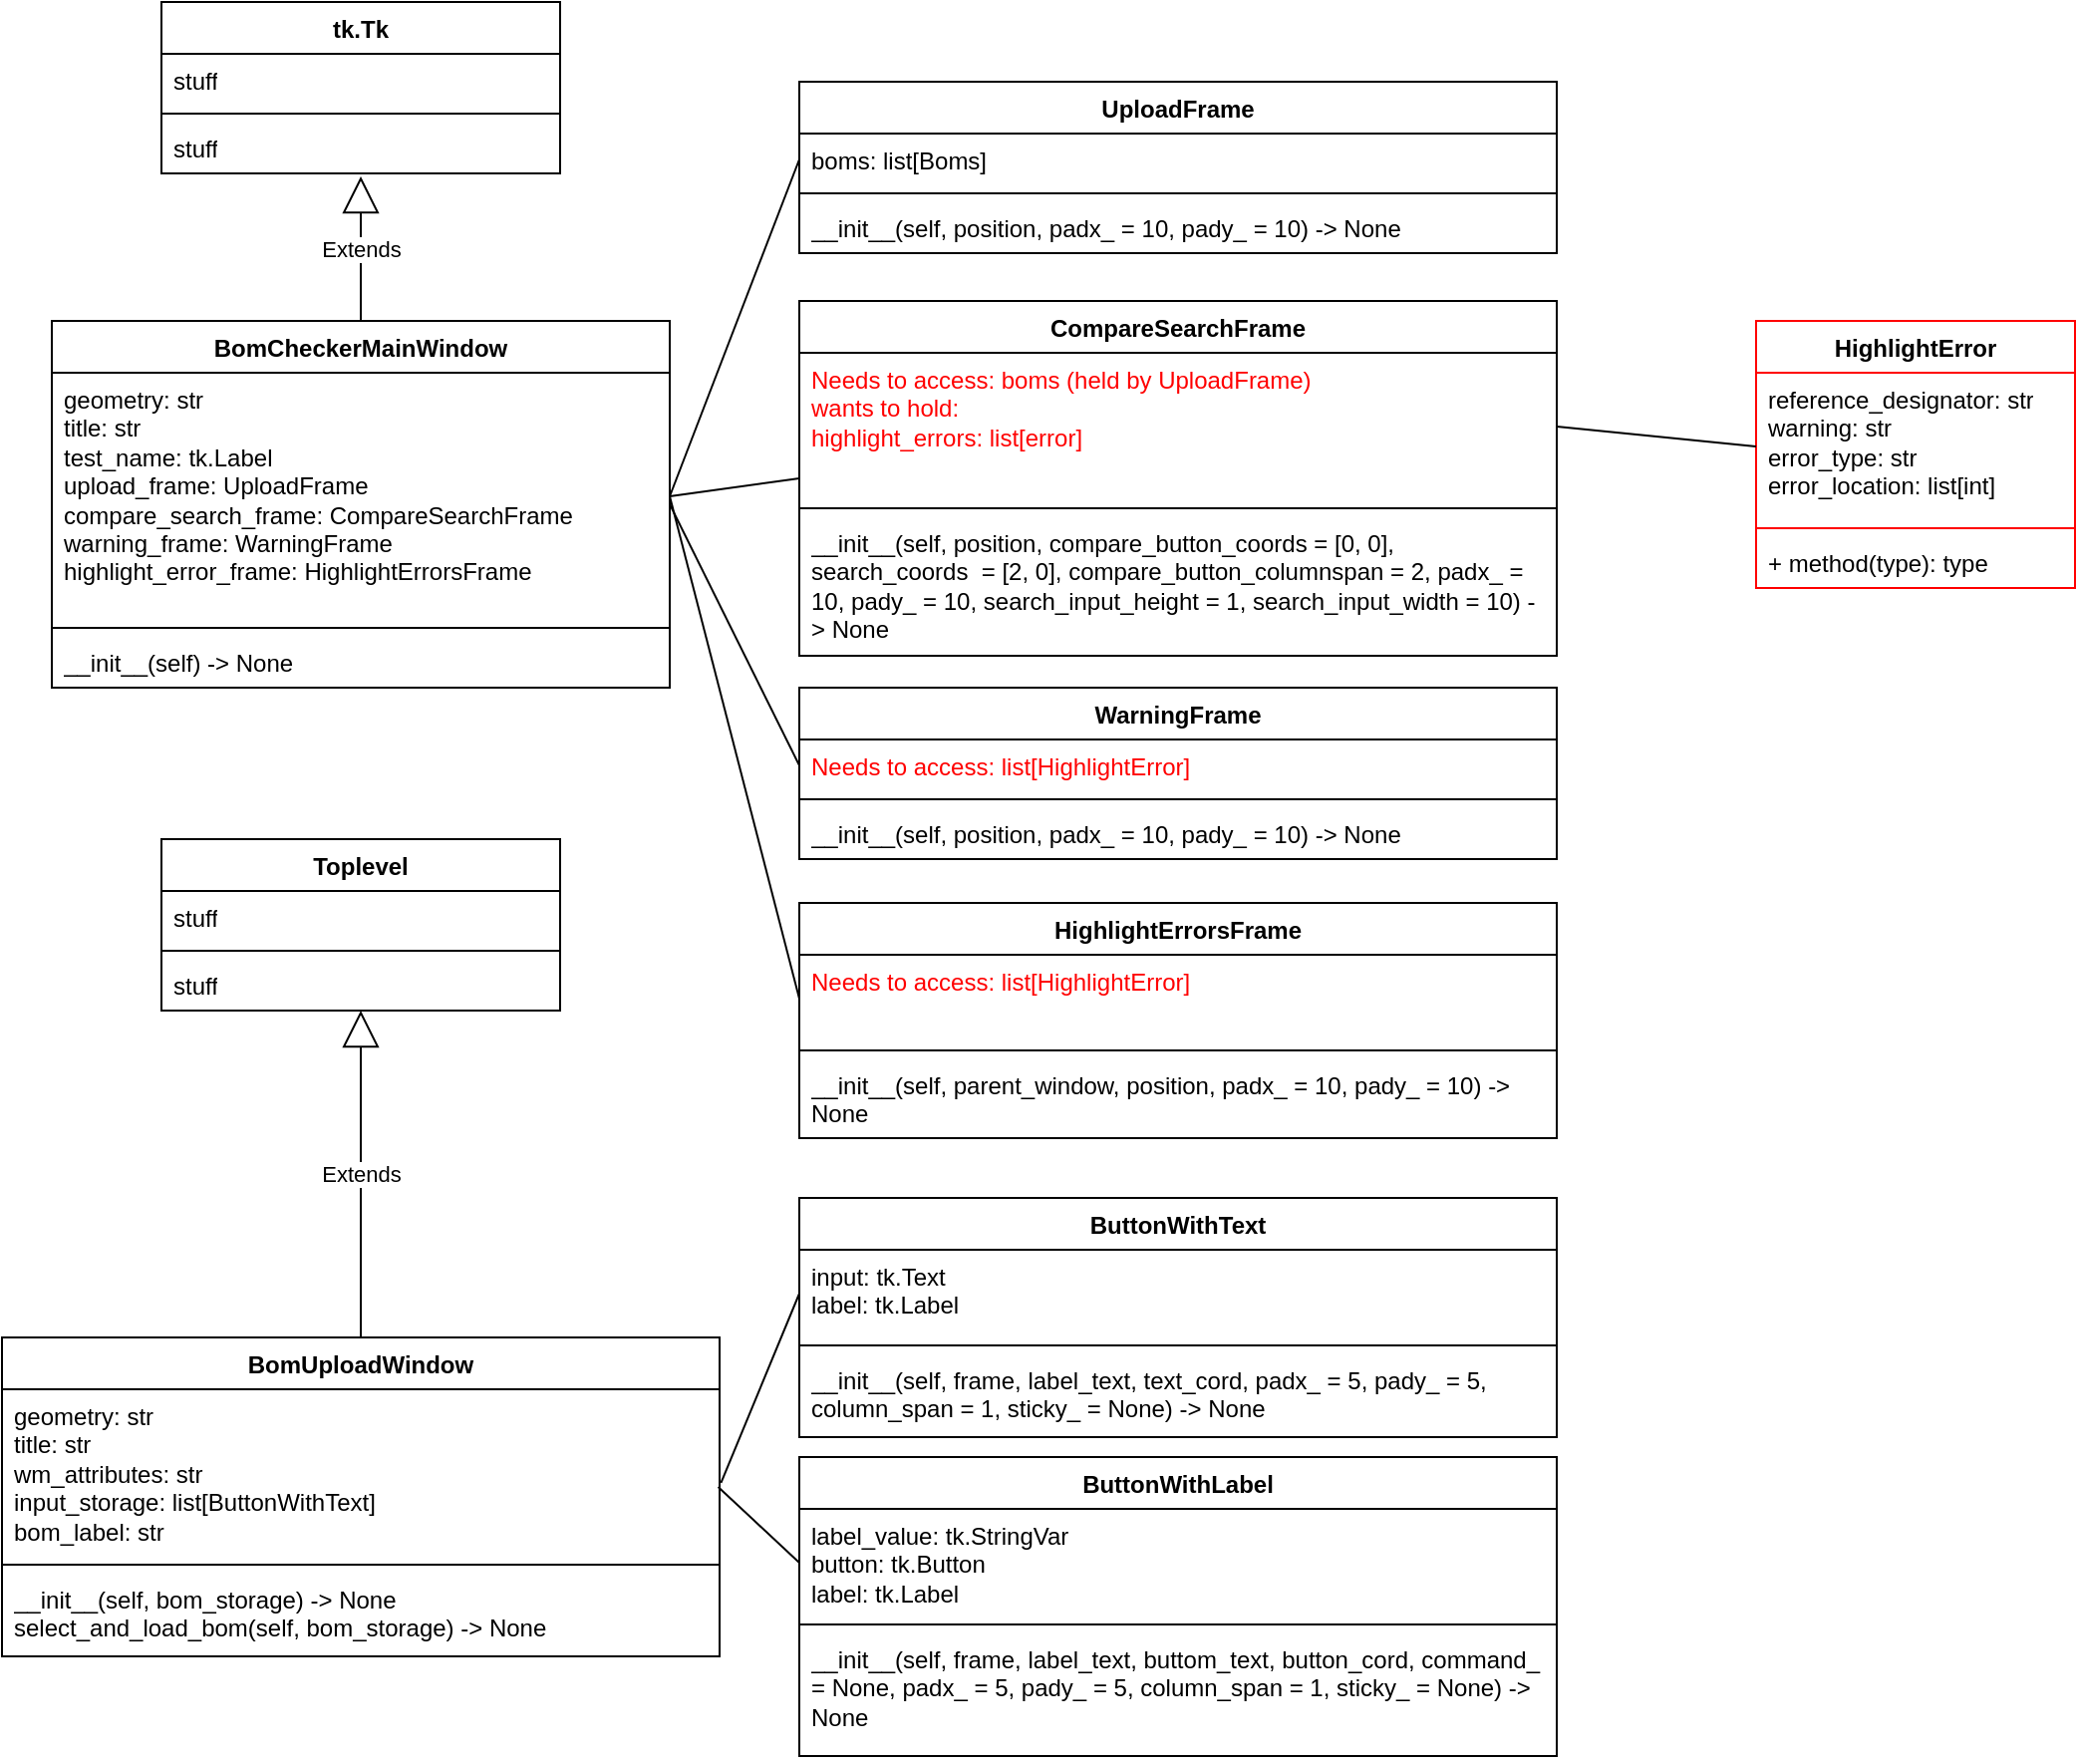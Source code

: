 <mxfile version="24.5.5" type="device">
  <diagram name="Page-1" id="vMH8HhIBkj1jx-lWY0Aj">
    <mxGraphModel dx="1430" dy="534" grid="1" gridSize="10" guides="1" tooltips="1" connect="1" arrows="1" fold="1" page="1" pageScale="1" pageWidth="850" pageHeight="1100" math="0" shadow="0">
      <root>
        <mxCell id="0" />
        <mxCell id="1" parent="0" />
        <mxCell id="oc0d_i5aHuvM6bAmKXlb-20" value="tk.Tk" style="swimlane;fontStyle=1;align=center;verticalAlign=top;childLayout=stackLayout;horizontal=1;startSize=26;horizontalStack=0;resizeParent=1;resizeParentMax=0;resizeLast=0;collapsible=1;marginBottom=0;whiteSpace=wrap;html=1;" parent="1" vertex="1">
          <mxGeometry x="80" width="200" height="86" as="geometry" />
        </mxCell>
        <mxCell id="oc0d_i5aHuvM6bAmKXlb-21" value="stuff" style="text;strokeColor=none;fillColor=none;align=left;verticalAlign=top;spacingLeft=4;spacingRight=4;overflow=hidden;rotatable=0;points=[[0,0.5],[1,0.5]];portConstraint=eastwest;whiteSpace=wrap;html=1;" parent="oc0d_i5aHuvM6bAmKXlb-20" vertex="1">
          <mxGeometry y="26" width="200" height="26" as="geometry" />
        </mxCell>
        <mxCell id="oc0d_i5aHuvM6bAmKXlb-22" value="" style="line;strokeWidth=1;fillColor=none;align=left;verticalAlign=middle;spacingTop=-1;spacingLeft=3;spacingRight=3;rotatable=0;labelPosition=right;points=[];portConstraint=eastwest;strokeColor=inherit;" parent="oc0d_i5aHuvM6bAmKXlb-20" vertex="1">
          <mxGeometry y="52" width="200" height="8" as="geometry" />
        </mxCell>
        <mxCell id="oc0d_i5aHuvM6bAmKXlb-23" value="stuff" style="text;strokeColor=none;fillColor=none;align=left;verticalAlign=top;spacingLeft=4;spacingRight=4;overflow=hidden;rotatable=0;points=[[0,0.5],[1,0.5]];portConstraint=eastwest;whiteSpace=wrap;html=1;" parent="oc0d_i5aHuvM6bAmKXlb-20" vertex="1">
          <mxGeometry y="60" width="200" height="26" as="geometry" />
        </mxCell>
        <mxCell id="oc0d_i5aHuvM6bAmKXlb-30" value="BomCheckerMainWindow" style="swimlane;fontStyle=1;align=center;verticalAlign=top;childLayout=stackLayout;horizontal=1;startSize=26;horizontalStack=0;resizeParent=1;resizeParentMax=0;resizeLast=0;collapsible=1;marginBottom=0;whiteSpace=wrap;html=1;" parent="1" vertex="1">
          <mxGeometry x="25" y="160" width="310" height="184" as="geometry" />
        </mxCell>
        <mxCell id="oc0d_i5aHuvM6bAmKXlb-31" value="&lt;div&gt;geometry: str&lt;br&gt;&lt;/div&gt;&lt;div&gt;title: str&lt;/div&gt;&lt;div&gt;test_name: tk.Label&lt;/div&gt;&lt;div&gt;upload_frame: UploadFrame&lt;/div&gt;&lt;div&gt;compare_search_frame: CompareSearchFrame&lt;/div&gt;&lt;div&gt;warning_frame: WarningFrame&lt;/div&gt;&lt;div&gt;highlight_error_frame: HighlightErrorsFrame&lt;br&gt;&lt;/div&gt;&lt;div&gt;&lt;br&gt;&lt;/div&gt;&lt;div&gt;&lt;br&gt;&lt;br&gt;&lt;/div&gt;" style="text;strokeColor=none;fillColor=none;align=left;verticalAlign=top;spacingLeft=4;spacingRight=4;overflow=hidden;rotatable=0;points=[[0,0.5],[1,0.5]];portConstraint=eastwest;whiteSpace=wrap;html=1;" parent="oc0d_i5aHuvM6bAmKXlb-30" vertex="1">
          <mxGeometry y="26" width="310" height="124" as="geometry" />
        </mxCell>
        <mxCell id="oc0d_i5aHuvM6bAmKXlb-32" value="" style="line;strokeWidth=1;fillColor=none;align=left;verticalAlign=middle;spacingTop=-1;spacingLeft=3;spacingRight=3;rotatable=0;labelPosition=right;points=[];portConstraint=eastwest;strokeColor=inherit;" parent="oc0d_i5aHuvM6bAmKXlb-30" vertex="1">
          <mxGeometry y="150" width="310" height="8" as="geometry" />
        </mxCell>
        <mxCell id="oc0d_i5aHuvM6bAmKXlb-33" value="__init__(self) -&amp;gt; None" style="text;strokeColor=none;fillColor=none;align=left;verticalAlign=top;spacingLeft=4;spacingRight=4;overflow=hidden;rotatable=0;points=[[0,0.5],[1,0.5]];portConstraint=eastwest;whiteSpace=wrap;html=1;" parent="oc0d_i5aHuvM6bAmKXlb-30" vertex="1">
          <mxGeometry y="158" width="310" height="26" as="geometry" />
        </mxCell>
        <mxCell id="oc0d_i5aHuvM6bAmKXlb-38" value="UploadFrame" style="swimlane;fontStyle=1;align=center;verticalAlign=top;childLayout=stackLayout;horizontal=1;startSize=26;horizontalStack=0;resizeParent=1;resizeParentMax=0;resizeLast=0;collapsible=1;marginBottom=0;whiteSpace=wrap;html=1;" parent="1" vertex="1">
          <mxGeometry x="400" y="40" width="380" height="86" as="geometry" />
        </mxCell>
        <mxCell id="oc0d_i5aHuvM6bAmKXlb-39" value="boms: list[Boms]" style="text;strokeColor=none;fillColor=none;align=left;verticalAlign=top;spacingLeft=4;spacingRight=4;overflow=hidden;rotatable=0;points=[[0,0.5],[1,0.5]];portConstraint=eastwest;whiteSpace=wrap;html=1;" parent="oc0d_i5aHuvM6bAmKXlb-38" vertex="1">
          <mxGeometry y="26" width="380" height="26" as="geometry" />
        </mxCell>
        <mxCell id="oc0d_i5aHuvM6bAmKXlb-40" value="" style="line;strokeWidth=1;fillColor=none;align=left;verticalAlign=middle;spacingTop=-1;spacingLeft=3;spacingRight=3;rotatable=0;labelPosition=right;points=[];portConstraint=eastwest;strokeColor=inherit;" parent="oc0d_i5aHuvM6bAmKXlb-38" vertex="1">
          <mxGeometry y="52" width="380" height="8" as="geometry" />
        </mxCell>
        <mxCell id="oc0d_i5aHuvM6bAmKXlb-41" value="__init__(self, position, padx_ = 10, pady_ = 10) -&amp;gt; None" style="text;strokeColor=none;fillColor=none;align=left;verticalAlign=top;spacingLeft=4;spacingRight=4;overflow=hidden;rotatable=0;points=[[0,0.5],[1,0.5]];portConstraint=eastwest;whiteSpace=wrap;html=1;" parent="oc0d_i5aHuvM6bAmKXlb-38" vertex="1">
          <mxGeometry y="60" width="380" height="26" as="geometry" />
        </mxCell>
        <mxCell id="oc0d_i5aHuvM6bAmKXlb-42" value="CompareSearchFrame" style="swimlane;fontStyle=1;align=center;verticalAlign=top;childLayout=stackLayout;horizontal=1;startSize=26;horizontalStack=0;resizeParent=1;resizeParentMax=0;resizeLast=0;collapsible=1;marginBottom=0;whiteSpace=wrap;html=1;" parent="1" vertex="1">
          <mxGeometry x="400" y="150" width="380" height="178" as="geometry" />
        </mxCell>
        <mxCell id="oc0d_i5aHuvM6bAmKXlb-43" value="&lt;div&gt;&lt;font color=&quot;#ff0000&quot;&gt;Needs to access: boms (held by UploadFrame)&lt;br&gt;&lt;/font&gt;&lt;/div&gt;&lt;div&gt;&lt;font color=&quot;#ff0000&quot;&gt;wants to hold: &lt;br&gt;&lt;/font&gt;&lt;/div&gt;&lt;font color=&quot;#ff0000&quot;&gt;highlight_errors: list[error]&lt;br&gt;&lt;/font&gt;" style="text;strokeColor=none;fillColor=none;align=left;verticalAlign=top;spacingLeft=4;spacingRight=4;overflow=hidden;rotatable=0;points=[[0,0.5],[1,0.5]];portConstraint=eastwest;whiteSpace=wrap;html=1;" parent="oc0d_i5aHuvM6bAmKXlb-42" vertex="1">
          <mxGeometry y="26" width="380" height="74" as="geometry" />
        </mxCell>
        <mxCell id="oc0d_i5aHuvM6bAmKXlb-44" value="" style="line;strokeWidth=1;fillColor=none;align=left;verticalAlign=middle;spacingTop=-1;spacingLeft=3;spacingRight=3;rotatable=0;labelPosition=right;points=[];portConstraint=eastwest;strokeColor=inherit;" parent="oc0d_i5aHuvM6bAmKXlb-42" vertex="1">
          <mxGeometry y="100" width="380" height="8" as="geometry" />
        </mxCell>
        <mxCell id="oc0d_i5aHuvM6bAmKXlb-45" value="__init__(self, position, compare_button_coords = [0, 0], search_coords&amp;nbsp; = [2, 0], compare_button_columnspan = 2, padx_ = 10, pady_ = 10, search_input_height = 1, search_input_width = 10) -&amp;gt; None" style="text;strokeColor=none;fillColor=none;align=left;verticalAlign=top;spacingLeft=4;spacingRight=4;overflow=hidden;rotatable=0;points=[[0,0.5],[1,0.5]];portConstraint=eastwest;whiteSpace=wrap;html=1;" parent="oc0d_i5aHuvM6bAmKXlb-42" vertex="1">
          <mxGeometry y="108" width="380" height="70" as="geometry" />
        </mxCell>
        <mxCell id="oc0d_i5aHuvM6bAmKXlb-46" value="WarningFrame" style="swimlane;fontStyle=1;align=center;verticalAlign=top;childLayout=stackLayout;horizontal=1;startSize=26;horizontalStack=0;resizeParent=1;resizeParentMax=0;resizeLast=0;collapsible=1;marginBottom=0;whiteSpace=wrap;html=1;" parent="1" vertex="1">
          <mxGeometry x="400" y="344" width="380" height="86" as="geometry" />
        </mxCell>
        <mxCell id="oc0d_i5aHuvM6bAmKXlb-47" value="&lt;div&gt;&lt;font color=&quot;#ff0000&quot;&gt;Needs to access: list[HighlightError]&lt;br&gt;&lt;/font&gt;&lt;/div&gt;" style="text;strokeColor=none;fillColor=none;align=left;verticalAlign=top;spacingLeft=4;spacingRight=4;overflow=hidden;rotatable=0;points=[[0,0.5],[1,0.5]];portConstraint=eastwest;whiteSpace=wrap;html=1;" parent="oc0d_i5aHuvM6bAmKXlb-46" vertex="1">
          <mxGeometry y="26" width="380" height="26" as="geometry" />
        </mxCell>
        <mxCell id="oc0d_i5aHuvM6bAmKXlb-48" value="" style="line;strokeWidth=1;fillColor=none;align=left;verticalAlign=middle;spacingTop=-1;spacingLeft=3;spacingRight=3;rotatable=0;labelPosition=right;points=[];portConstraint=eastwest;strokeColor=inherit;" parent="oc0d_i5aHuvM6bAmKXlb-46" vertex="1">
          <mxGeometry y="52" width="380" height="8" as="geometry" />
        </mxCell>
        <mxCell id="oc0d_i5aHuvM6bAmKXlb-49" value="__init__(self, position, padx_ = 10, pady_ = 10) -&amp;gt; None" style="text;strokeColor=none;fillColor=none;align=left;verticalAlign=top;spacingLeft=4;spacingRight=4;overflow=hidden;rotatable=0;points=[[0,0.5],[1,0.5]];portConstraint=eastwest;whiteSpace=wrap;html=1;" parent="oc0d_i5aHuvM6bAmKXlb-46" vertex="1">
          <mxGeometry y="60" width="380" height="26" as="geometry" />
        </mxCell>
        <mxCell id="oc0d_i5aHuvM6bAmKXlb-50" value="HighlightErrorsFrame" style="swimlane;fontStyle=1;align=center;verticalAlign=top;childLayout=stackLayout;horizontal=1;startSize=26;horizontalStack=0;resizeParent=1;resizeParentMax=0;resizeLast=0;collapsible=1;marginBottom=0;whiteSpace=wrap;html=1;" parent="1" vertex="1">
          <mxGeometry x="400" y="452" width="380" height="118" as="geometry" />
        </mxCell>
        <mxCell id="oc0d_i5aHuvM6bAmKXlb-51" value="&lt;font color=&quot;#ff0000&quot;&gt;Needs to access: list[HighlightError]&lt;br&gt;&lt;/font&gt;" style="text;strokeColor=none;fillColor=none;align=left;verticalAlign=top;spacingLeft=4;spacingRight=4;overflow=hidden;rotatable=0;points=[[0,0.5],[1,0.5]];portConstraint=eastwest;whiteSpace=wrap;html=1;" parent="oc0d_i5aHuvM6bAmKXlb-50" vertex="1">
          <mxGeometry y="26" width="380" height="44" as="geometry" />
        </mxCell>
        <mxCell id="oc0d_i5aHuvM6bAmKXlb-52" value="" style="line;strokeWidth=1;fillColor=none;align=left;verticalAlign=middle;spacingTop=-1;spacingLeft=3;spacingRight=3;rotatable=0;labelPosition=right;points=[];portConstraint=eastwest;strokeColor=inherit;" parent="oc0d_i5aHuvM6bAmKXlb-50" vertex="1">
          <mxGeometry y="70" width="380" height="8" as="geometry" />
        </mxCell>
        <mxCell id="oc0d_i5aHuvM6bAmKXlb-53" value="__init__(self, parent_window, position, padx_ = 10, pady_ = 10) -&amp;gt; None" style="text;strokeColor=none;fillColor=none;align=left;verticalAlign=top;spacingLeft=4;spacingRight=4;overflow=hidden;rotatable=0;points=[[0,0.5],[1,0.5]];portConstraint=eastwest;whiteSpace=wrap;html=1;" parent="oc0d_i5aHuvM6bAmKXlb-50" vertex="1">
          <mxGeometry y="78" width="380" height="40" as="geometry" />
        </mxCell>
        <mxCell id="oc0d_i5aHuvM6bAmKXlb-54" value="Extends" style="endArrow=block;endSize=16;endFill=0;html=1;rounded=0;entryX=0.5;entryY=1.058;entryDx=0;entryDy=0;entryPerimeter=0;exitX=0.5;exitY=0;exitDx=0;exitDy=0;" parent="1" source="oc0d_i5aHuvM6bAmKXlb-30" target="oc0d_i5aHuvM6bAmKXlb-23" edge="1">
          <mxGeometry width="160" relative="1" as="geometry">
            <mxPoint x="190" y="280" as="sourcePoint" />
            <mxPoint x="350" y="280" as="targetPoint" />
          </mxGeometry>
        </mxCell>
        <mxCell id="oc0d_i5aHuvM6bAmKXlb-55" value="" style="endArrow=none;html=1;rounded=0;entryX=0;entryY=0.5;entryDx=0;entryDy=0;exitX=1;exitY=0.5;exitDx=0;exitDy=0;" parent="1" source="oc0d_i5aHuvM6bAmKXlb-31" target="oc0d_i5aHuvM6bAmKXlb-39" edge="1">
          <mxGeometry width="50" height="50" relative="1" as="geometry">
            <mxPoint x="320" y="270" as="sourcePoint" />
            <mxPoint x="370" y="220" as="targetPoint" />
          </mxGeometry>
        </mxCell>
        <mxCell id="oc0d_i5aHuvM6bAmKXlb-56" value="" style="endArrow=none;html=1;rounded=0;entryX=0;entryY=0.5;entryDx=0;entryDy=0;exitX=1;exitY=0.5;exitDx=0;exitDy=0;" parent="1" source="oc0d_i5aHuvM6bAmKXlb-31" target="oc0d_i5aHuvM6bAmKXlb-42" edge="1">
          <mxGeometry width="50" height="50" relative="1" as="geometry">
            <mxPoint x="345" y="258" as="sourcePoint" />
            <mxPoint x="410" y="72" as="targetPoint" />
          </mxGeometry>
        </mxCell>
        <mxCell id="oc0d_i5aHuvM6bAmKXlb-57" value="" style="endArrow=none;html=1;rounded=0;entryX=0;entryY=0.5;entryDx=0;entryDy=0;exitX=1;exitY=0.5;exitDx=0;exitDy=0;" parent="1" source="oc0d_i5aHuvM6bAmKXlb-31" target="oc0d_i5aHuvM6bAmKXlb-51" edge="1">
          <mxGeometry width="50" height="50" relative="1" as="geometry">
            <mxPoint x="320" y="280" as="sourcePoint" />
            <mxPoint x="370" y="230" as="targetPoint" />
          </mxGeometry>
        </mxCell>
        <mxCell id="oc0d_i5aHuvM6bAmKXlb-58" value="" style="endArrow=none;html=1;rounded=0;entryX=0;entryY=0.5;entryDx=0;entryDy=0;exitX=1;exitY=0.5;exitDx=0;exitDy=0;" parent="1" source="oc0d_i5aHuvM6bAmKXlb-30" target="oc0d_i5aHuvM6bAmKXlb-47" edge="1">
          <mxGeometry width="50" height="50" relative="1" as="geometry">
            <mxPoint x="320" y="280" as="sourcePoint" />
            <mxPoint x="370" y="230" as="targetPoint" />
          </mxGeometry>
        </mxCell>
        <mxCell id="oc0d_i5aHuvM6bAmKXlb-59" value="ButtonWithText" style="swimlane;fontStyle=1;align=center;verticalAlign=top;childLayout=stackLayout;horizontal=1;startSize=26;horizontalStack=0;resizeParent=1;resizeParentMax=0;resizeLast=0;collapsible=1;marginBottom=0;whiteSpace=wrap;html=1;" parent="1" vertex="1">
          <mxGeometry x="400" y="600" width="380" height="120" as="geometry" />
        </mxCell>
        <mxCell id="oc0d_i5aHuvM6bAmKXlb-60" value="&lt;div&gt;input: tk.Text&lt;/div&gt;&lt;div&gt;label: tk.Label&lt;br&gt;&lt;/div&gt;" style="text;strokeColor=none;fillColor=none;align=left;verticalAlign=top;spacingLeft=4;spacingRight=4;overflow=hidden;rotatable=0;points=[[0,0.5],[1,0.5]];portConstraint=eastwest;whiteSpace=wrap;html=1;" parent="oc0d_i5aHuvM6bAmKXlb-59" vertex="1">
          <mxGeometry y="26" width="380" height="44" as="geometry" />
        </mxCell>
        <mxCell id="oc0d_i5aHuvM6bAmKXlb-61" value="" style="line;strokeWidth=1;fillColor=none;align=left;verticalAlign=middle;spacingTop=-1;spacingLeft=3;spacingRight=3;rotatable=0;labelPosition=right;points=[];portConstraint=eastwest;strokeColor=inherit;" parent="oc0d_i5aHuvM6bAmKXlb-59" vertex="1">
          <mxGeometry y="70" width="380" height="8" as="geometry" />
        </mxCell>
        <mxCell id="oc0d_i5aHuvM6bAmKXlb-62" value="__init__(self, frame, label_text, text_cord, padx_ = 5, pady_ = 5, column_span = 1, sticky_ = None) -&amp;gt; None" style="text;strokeColor=none;fillColor=none;align=left;verticalAlign=top;spacingLeft=4;spacingRight=4;overflow=hidden;rotatable=0;points=[[0,0.5],[1,0.5]];portConstraint=eastwest;whiteSpace=wrap;html=1;" parent="oc0d_i5aHuvM6bAmKXlb-59" vertex="1">
          <mxGeometry y="78" width="380" height="42" as="geometry" />
        </mxCell>
        <mxCell id="oc0d_i5aHuvM6bAmKXlb-63" value="ButtonWithLabel" style="swimlane;fontStyle=1;align=center;verticalAlign=top;childLayout=stackLayout;horizontal=1;startSize=26;horizontalStack=0;resizeParent=1;resizeParentMax=0;resizeLast=0;collapsible=1;marginBottom=0;whiteSpace=wrap;html=1;" parent="1" vertex="1">
          <mxGeometry x="400" y="730" width="380" height="150" as="geometry" />
        </mxCell>
        <mxCell id="oc0d_i5aHuvM6bAmKXlb-64" value="&lt;div&gt;label_value: tk.StringVar&lt;/div&gt;&lt;div&gt;button: tk.Button&lt;/div&gt;&lt;div&gt;label: tk.Label&lt;br&gt;&lt;/div&gt;" style="text;strokeColor=none;fillColor=none;align=left;verticalAlign=top;spacingLeft=4;spacingRight=4;overflow=hidden;rotatable=0;points=[[0,0.5],[1,0.5]];portConstraint=eastwest;whiteSpace=wrap;html=1;" parent="oc0d_i5aHuvM6bAmKXlb-63" vertex="1">
          <mxGeometry y="26" width="380" height="54" as="geometry" />
        </mxCell>
        <mxCell id="oc0d_i5aHuvM6bAmKXlb-65" value="" style="line;strokeWidth=1;fillColor=none;align=left;verticalAlign=middle;spacingTop=-1;spacingLeft=3;spacingRight=3;rotatable=0;labelPosition=right;points=[];portConstraint=eastwest;strokeColor=inherit;" parent="oc0d_i5aHuvM6bAmKXlb-63" vertex="1">
          <mxGeometry y="80" width="380" height="8" as="geometry" />
        </mxCell>
        <mxCell id="oc0d_i5aHuvM6bAmKXlb-66" value="__init__(self, frame, label_text, buttom_text, button_cord, command_ = None, padx_ = 5, pady_ = 5, column_span = 1, sticky_ = None) -&amp;gt; None" style="text;strokeColor=none;fillColor=none;align=left;verticalAlign=top;spacingLeft=4;spacingRight=4;overflow=hidden;rotatable=0;points=[[0,0.5],[1,0.5]];portConstraint=eastwest;whiteSpace=wrap;html=1;" parent="oc0d_i5aHuvM6bAmKXlb-63" vertex="1">
          <mxGeometry y="88" width="380" height="62" as="geometry" />
        </mxCell>
        <mxCell id="oc0d_i5aHuvM6bAmKXlb-68" value="Toplevel" style="swimlane;fontStyle=1;align=center;verticalAlign=top;childLayout=stackLayout;horizontal=1;startSize=26;horizontalStack=0;resizeParent=1;resizeParentMax=0;resizeLast=0;collapsible=1;marginBottom=0;whiteSpace=wrap;html=1;" parent="1" vertex="1">
          <mxGeometry x="80" y="420" width="200" height="86" as="geometry" />
        </mxCell>
        <mxCell id="oc0d_i5aHuvM6bAmKXlb-69" value="stuff" style="text;strokeColor=none;fillColor=none;align=left;verticalAlign=top;spacingLeft=4;spacingRight=4;overflow=hidden;rotatable=0;points=[[0,0.5],[1,0.5]];portConstraint=eastwest;whiteSpace=wrap;html=1;" parent="oc0d_i5aHuvM6bAmKXlb-68" vertex="1">
          <mxGeometry y="26" width="200" height="26" as="geometry" />
        </mxCell>
        <mxCell id="oc0d_i5aHuvM6bAmKXlb-70" value="" style="line;strokeWidth=1;fillColor=none;align=left;verticalAlign=middle;spacingTop=-1;spacingLeft=3;spacingRight=3;rotatable=0;labelPosition=right;points=[];portConstraint=eastwest;strokeColor=inherit;" parent="oc0d_i5aHuvM6bAmKXlb-68" vertex="1">
          <mxGeometry y="52" width="200" height="8" as="geometry" />
        </mxCell>
        <mxCell id="oc0d_i5aHuvM6bAmKXlb-71" value="stuff" style="text;strokeColor=none;fillColor=none;align=left;verticalAlign=top;spacingLeft=4;spacingRight=4;overflow=hidden;rotatable=0;points=[[0,0.5],[1,0.5]];portConstraint=eastwest;whiteSpace=wrap;html=1;" parent="oc0d_i5aHuvM6bAmKXlb-68" vertex="1">
          <mxGeometry y="60" width="200" height="26" as="geometry" />
        </mxCell>
        <mxCell id="oc0d_i5aHuvM6bAmKXlb-72" value="BomUploadWindow" style="swimlane;fontStyle=1;align=center;verticalAlign=top;childLayout=stackLayout;horizontal=1;startSize=26;horizontalStack=0;resizeParent=1;resizeParentMax=0;resizeLast=0;collapsible=1;marginBottom=0;whiteSpace=wrap;html=1;" parent="1" vertex="1">
          <mxGeometry y="670" width="360" height="160" as="geometry" />
        </mxCell>
        <mxCell id="oc0d_i5aHuvM6bAmKXlb-73" value="&lt;div&gt;geometry: str&lt;br&gt;&lt;/div&gt;&lt;div&gt;title: str&lt;/div&gt;&lt;div&gt;wm_attributes: str&lt;/div&gt;&lt;div&gt;input_storage: list[ButtonWithText]&lt;/div&gt;&lt;div&gt;bom_label: str&lt;br&gt;&lt;/div&gt;" style="text;strokeColor=none;fillColor=none;align=left;verticalAlign=top;spacingLeft=4;spacingRight=4;overflow=hidden;rotatable=0;points=[[0,0.5],[1,0.5]];portConstraint=eastwest;whiteSpace=wrap;html=1;" parent="oc0d_i5aHuvM6bAmKXlb-72" vertex="1">
          <mxGeometry y="26" width="360" height="84" as="geometry" />
        </mxCell>
        <mxCell id="oc0d_i5aHuvM6bAmKXlb-74" value="" style="line;strokeWidth=1;fillColor=none;align=left;verticalAlign=middle;spacingTop=-1;spacingLeft=3;spacingRight=3;rotatable=0;labelPosition=right;points=[];portConstraint=eastwest;strokeColor=inherit;" parent="oc0d_i5aHuvM6bAmKXlb-72" vertex="1">
          <mxGeometry y="110" width="360" height="8" as="geometry" />
        </mxCell>
        <mxCell id="oc0d_i5aHuvM6bAmKXlb-75" value="&lt;div&gt;__init__(self, bom_storage) -&amp;gt; None&lt;/div&gt;&lt;div&gt;select_and_load_bom(self, bom_storage) -&amp;gt; None&lt;br&gt;&lt;/div&gt;" style="text;strokeColor=none;fillColor=none;align=left;verticalAlign=top;spacingLeft=4;spacingRight=4;overflow=hidden;rotatable=0;points=[[0,0.5],[1,0.5]];portConstraint=eastwest;whiteSpace=wrap;html=1;" parent="oc0d_i5aHuvM6bAmKXlb-72" vertex="1">
          <mxGeometry y="118" width="360" height="42" as="geometry" />
        </mxCell>
        <mxCell id="oc0d_i5aHuvM6bAmKXlb-76" value="Extends" style="endArrow=block;endSize=16;endFill=0;html=1;rounded=0;exitX=0.5;exitY=0;exitDx=0;exitDy=0;" parent="1" source="oc0d_i5aHuvM6bAmKXlb-72" target="oc0d_i5aHuvM6bAmKXlb-71" edge="1">
          <mxGeometry width="160" relative="1" as="geometry">
            <mxPoint x="179.58" y="588" as="sourcePoint" />
            <mxPoint x="179.58" y="516" as="targetPoint" />
          </mxGeometry>
        </mxCell>
        <mxCell id="oc0d_i5aHuvM6bAmKXlb-79" value="" style="endArrow=none;html=1;rounded=0;entryX=0;entryY=0.5;entryDx=0;entryDy=0;exitX=1.002;exitY=0.559;exitDx=0;exitDy=0;exitPerimeter=0;" parent="1" source="oc0d_i5aHuvM6bAmKXlb-73" target="oc0d_i5aHuvM6bAmKXlb-60" edge="1">
          <mxGeometry width="50" height="50" relative="1" as="geometry">
            <mxPoint x="380" y="740" as="sourcePoint" />
            <mxPoint x="430" y="690" as="targetPoint" />
          </mxGeometry>
        </mxCell>
        <mxCell id="oc0d_i5aHuvM6bAmKXlb-80" value="" style="endArrow=none;html=1;rounded=0;entryX=0;entryY=0.5;entryDx=0;entryDy=0;exitX=0.998;exitY=0.583;exitDx=0;exitDy=0;exitPerimeter=0;" parent="1" source="oc0d_i5aHuvM6bAmKXlb-73" target="oc0d_i5aHuvM6bAmKXlb-64" edge="1">
          <mxGeometry width="50" height="50" relative="1" as="geometry">
            <mxPoint x="380" y="740" as="sourcePoint" />
            <mxPoint x="430" y="690" as="targetPoint" />
          </mxGeometry>
        </mxCell>
        <mxCell id="ZUJ1DAtpVTRaMqEPitPn-1" value="HighlightError" style="swimlane;fontStyle=1;align=center;verticalAlign=top;childLayout=stackLayout;horizontal=1;startSize=26;horizontalStack=0;resizeParent=1;resizeParentMax=0;resizeLast=0;collapsible=1;marginBottom=0;whiteSpace=wrap;html=1;strokeColor=#FF0000;" vertex="1" parent="1">
          <mxGeometry x="880" y="160" width="160" height="134" as="geometry" />
        </mxCell>
        <mxCell id="ZUJ1DAtpVTRaMqEPitPn-2" value="&lt;div&gt;reference_designator: str&lt;/div&gt;&lt;div&gt;warning: str&lt;/div&gt;&lt;div&gt;error_type: str&lt;/div&gt;&lt;div&gt;error_location: list[int]&lt;br&gt;&lt;/div&gt;" style="text;strokeColor=none;fillColor=none;align=left;verticalAlign=top;spacingLeft=4;spacingRight=4;overflow=hidden;rotatable=0;points=[[0,0.5],[1,0.5]];portConstraint=eastwest;whiteSpace=wrap;html=1;" vertex="1" parent="ZUJ1DAtpVTRaMqEPitPn-1">
          <mxGeometry y="26" width="160" height="74" as="geometry" />
        </mxCell>
        <mxCell id="ZUJ1DAtpVTRaMqEPitPn-3" value="" style="line;strokeWidth=1;fillColor=none;align=left;verticalAlign=middle;spacingTop=-1;spacingLeft=3;spacingRight=3;rotatable=0;labelPosition=right;points=[];portConstraint=eastwest;strokeColor=inherit;" vertex="1" parent="ZUJ1DAtpVTRaMqEPitPn-1">
          <mxGeometry y="100" width="160" height="8" as="geometry" />
        </mxCell>
        <mxCell id="ZUJ1DAtpVTRaMqEPitPn-4" value="+ method(type): type" style="text;strokeColor=none;fillColor=none;align=left;verticalAlign=top;spacingLeft=4;spacingRight=4;overflow=hidden;rotatable=0;points=[[0,0.5],[1,0.5]];portConstraint=eastwest;whiteSpace=wrap;html=1;" vertex="1" parent="ZUJ1DAtpVTRaMqEPitPn-1">
          <mxGeometry y="108" width="160" height="26" as="geometry" />
        </mxCell>
        <mxCell id="ZUJ1DAtpVTRaMqEPitPn-6" value="" style="endArrow=none;html=1;rounded=0;entryX=0;entryY=0.5;entryDx=0;entryDy=0;exitX=1;exitY=0.5;exitDx=0;exitDy=0;" edge="1" parent="1" source="oc0d_i5aHuvM6bAmKXlb-43" target="ZUJ1DAtpVTRaMqEPitPn-2">
          <mxGeometry width="50" height="50" relative="1" as="geometry">
            <mxPoint x="550" y="330" as="sourcePoint" />
            <mxPoint x="600" y="280" as="targetPoint" />
          </mxGeometry>
        </mxCell>
      </root>
    </mxGraphModel>
  </diagram>
</mxfile>
